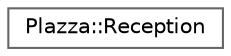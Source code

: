 digraph "Graphical Class Hierarchy"
{
 // LATEX_PDF_SIZE
  bgcolor="transparent";
  edge [fontname=Helvetica,fontsize=10,labelfontname=Helvetica,labelfontsize=10];
  node [fontname=Helvetica,fontsize=10,shape=box,height=0.2,width=0.4];
  rankdir="LR";
  Node0 [id="Node000000",label="Plazza::Reception",height=0.2,width=0.4,color="grey40", fillcolor="white", style="filled",URL="$classPlazza_1_1Reception.html",tooltip="Manages the reception and distribution of pizza orders to various kitchens."];
}
